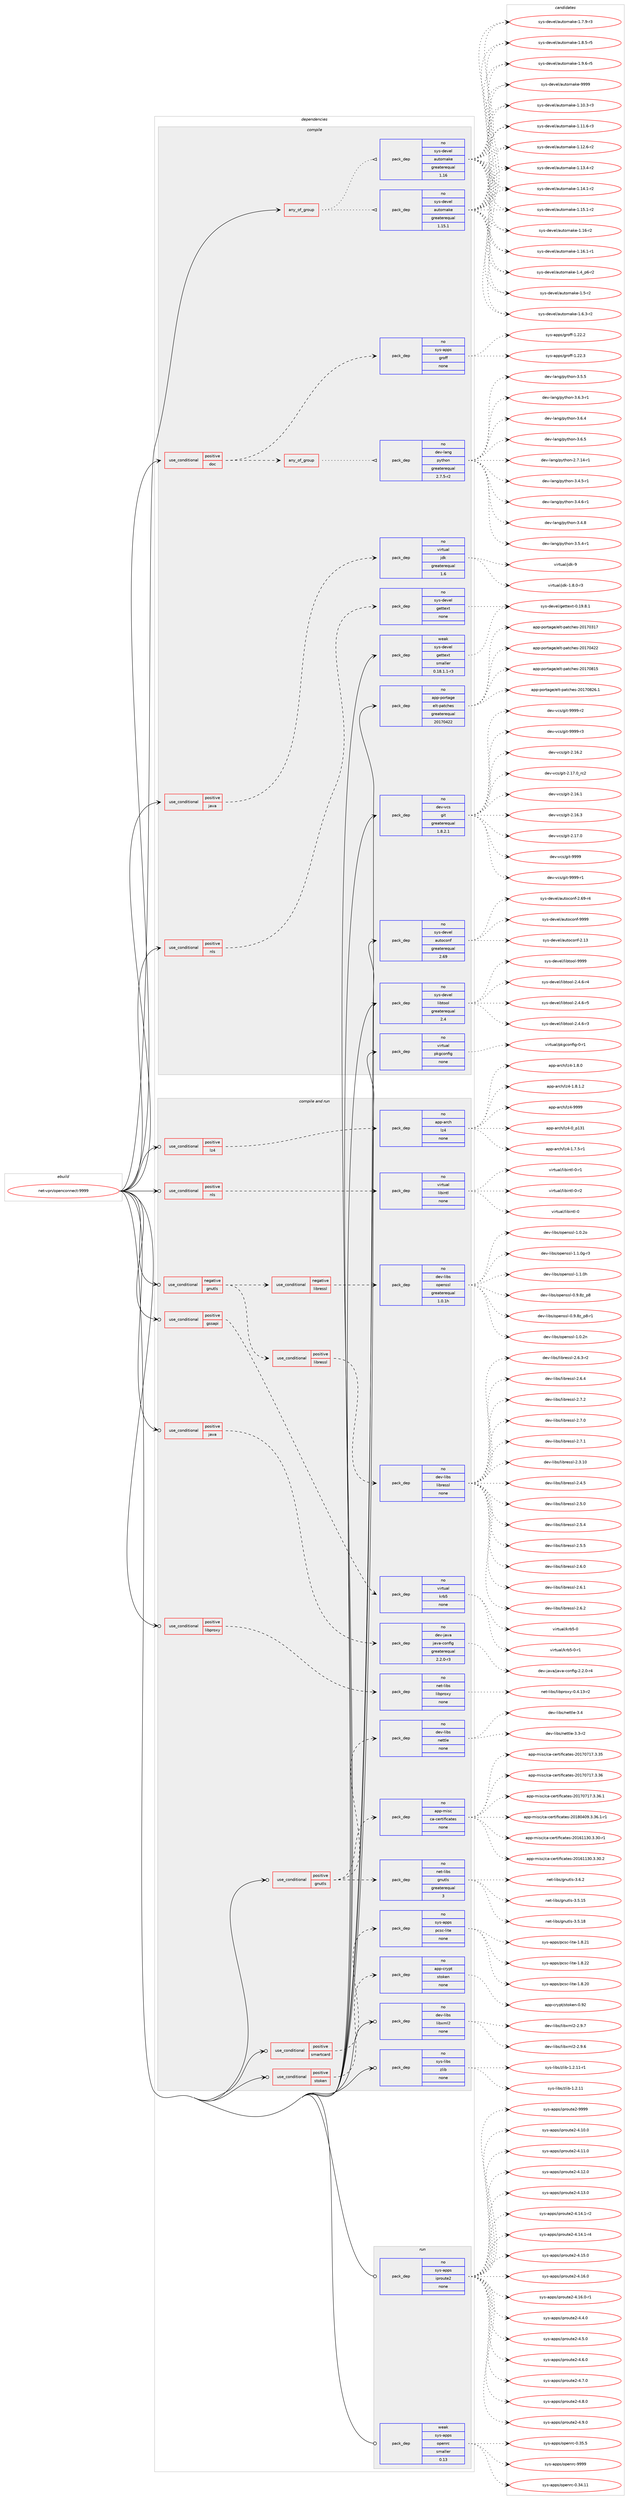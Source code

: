 digraph prolog {

# *************
# Graph options
# *************

newrank=true;
concentrate=true;
compound=true;
graph [rankdir=LR,fontname=Helvetica,fontsize=10,ranksep=1.5];#, ranksep=2.5, nodesep=0.2];
edge  [arrowhead=vee];
node  [fontname=Helvetica,fontsize=10];

# **********
# The ebuild
# **********

subgraph cluster_leftcol {
color=gray;
rank=same;
label=<<i>ebuild</i>>;
id [label="net-vpn/openconnect-9999", color=red, width=4, href="../net-vpn/openconnect-9999.svg"];
}

# ****************
# The dependencies
# ****************

subgraph cluster_midcol {
color=gray;
label=<<i>dependencies</i>>;
subgraph cluster_compile {
fillcolor="#eeeeee";
style=filled;
label=<<i>compile</i>>;
subgraph any44 {
dependency1653 [label=<<TABLE BORDER="0" CELLBORDER="1" CELLSPACING="0" CELLPADDING="4"><TR><TD CELLPADDING="10">any_of_group</TD></TR></TABLE>>, shape=none, color=red];subgraph pack1181 {
dependency1654 [label=<<TABLE BORDER="0" CELLBORDER="1" CELLSPACING="0" CELLPADDING="4" WIDTH="220"><TR><TD ROWSPAN="6" CELLPADDING="30">pack_dep</TD></TR><TR><TD WIDTH="110">no</TD></TR><TR><TD>sys-devel</TD></TR><TR><TD>automake</TD></TR><TR><TD>greaterequal</TD></TR><TR><TD>1.16</TD></TR></TABLE>>, shape=none, color=blue];
}
dependency1653:e -> dependency1654:w [weight=20,style="dotted",arrowhead="oinv"];
subgraph pack1182 {
dependency1655 [label=<<TABLE BORDER="0" CELLBORDER="1" CELLSPACING="0" CELLPADDING="4" WIDTH="220"><TR><TD ROWSPAN="6" CELLPADDING="30">pack_dep</TD></TR><TR><TD WIDTH="110">no</TD></TR><TR><TD>sys-devel</TD></TR><TR><TD>automake</TD></TR><TR><TD>greaterequal</TD></TR><TR><TD>1.15.1</TD></TR></TABLE>>, shape=none, color=blue];
}
dependency1653:e -> dependency1655:w [weight=20,style="dotted",arrowhead="oinv"];
}
id:e -> dependency1653:w [weight=20,style="solid",arrowhead="vee"];
subgraph cond429 {
dependency1656 [label=<<TABLE BORDER="0" CELLBORDER="1" CELLSPACING="0" CELLPADDING="4"><TR><TD ROWSPAN="3" CELLPADDING="10">use_conditional</TD></TR><TR><TD>positive</TD></TR><TR><TD>doc</TD></TR></TABLE>>, shape=none, color=red];
subgraph any45 {
dependency1657 [label=<<TABLE BORDER="0" CELLBORDER="1" CELLSPACING="0" CELLPADDING="4"><TR><TD CELLPADDING="10">any_of_group</TD></TR></TABLE>>, shape=none, color=red];subgraph pack1183 {
dependency1658 [label=<<TABLE BORDER="0" CELLBORDER="1" CELLSPACING="0" CELLPADDING="4" WIDTH="220"><TR><TD ROWSPAN="6" CELLPADDING="30">pack_dep</TD></TR><TR><TD WIDTH="110">no</TD></TR><TR><TD>dev-lang</TD></TR><TR><TD>python</TD></TR><TR><TD>greaterequal</TD></TR><TR><TD>2.7.5-r2</TD></TR></TABLE>>, shape=none, color=blue];
}
dependency1657:e -> dependency1658:w [weight=20,style="dotted",arrowhead="oinv"];
}
dependency1656:e -> dependency1657:w [weight=20,style="dashed",arrowhead="vee"];
subgraph pack1184 {
dependency1659 [label=<<TABLE BORDER="0" CELLBORDER="1" CELLSPACING="0" CELLPADDING="4" WIDTH="220"><TR><TD ROWSPAN="6" CELLPADDING="30">pack_dep</TD></TR><TR><TD WIDTH="110">no</TD></TR><TR><TD>sys-apps</TD></TR><TR><TD>groff</TD></TR><TR><TD>none</TD></TR><TR><TD></TD></TR></TABLE>>, shape=none, color=blue];
}
dependency1656:e -> dependency1659:w [weight=20,style="dashed",arrowhead="vee"];
}
id:e -> dependency1656:w [weight=20,style="solid",arrowhead="vee"];
subgraph cond430 {
dependency1660 [label=<<TABLE BORDER="0" CELLBORDER="1" CELLSPACING="0" CELLPADDING="4"><TR><TD ROWSPAN="3" CELLPADDING="10">use_conditional</TD></TR><TR><TD>positive</TD></TR><TR><TD>java</TD></TR></TABLE>>, shape=none, color=red];
subgraph pack1185 {
dependency1661 [label=<<TABLE BORDER="0" CELLBORDER="1" CELLSPACING="0" CELLPADDING="4" WIDTH="220"><TR><TD ROWSPAN="6" CELLPADDING="30">pack_dep</TD></TR><TR><TD WIDTH="110">no</TD></TR><TR><TD>virtual</TD></TR><TR><TD>jdk</TD></TR><TR><TD>greaterequal</TD></TR><TR><TD>1.6</TD></TR></TABLE>>, shape=none, color=blue];
}
dependency1660:e -> dependency1661:w [weight=20,style="dashed",arrowhead="vee"];
}
id:e -> dependency1660:w [weight=20,style="solid",arrowhead="vee"];
subgraph cond431 {
dependency1662 [label=<<TABLE BORDER="0" CELLBORDER="1" CELLSPACING="0" CELLPADDING="4"><TR><TD ROWSPAN="3" CELLPADDING="10">use_conditional</TD></TR><TR><TD>positive</TD></TR><TR><TD>nls</TD></TR></TABLE>>, shape=none, color=red];
subgraph pack1186 {
dependency1663 [label=<<TABLE BORDER="0" CELLBORDER="1" CELLSPACING="0" CELLPADDING="4" WIDTH="220"><TR><TD ROWSPAN="6" CELLPADDING="30">pack_dep</TD></TR><TR><TD WIDTH="110">no</TD></TR><TR><TD>sys-devel</TD></TR><TR><TD>gettext</TD></TR><TR><TD>none</TD></TR><TR><TD></TD></TR></TABLE>>, shape=none, color=blue];
}
dependency1662:e -> dependency1663:w [weight=20,style="dashed",arrowhead="vee"];
}
id:e -> dependency1662:w [weight=20,style="solid",arrowhead="vee"];
subgraph pack1187 {
dependency1664 [label=<<TABLE BORDER="0" CELLBORDER="1" CELLSPACING="0" CELLPADDING="4" WIDTH="220"><TR><TD ROWSPAN="6" CELLPADDING="30">pack_dep</TD></TR><TR><TD WIDTH="110">no</TD></TR><TR><TD>app-portage</TD></TR><TR><TD>elt-patches</TD></TR><TR><TD>greaterequal</TD></TR><TR><TD>20170422</TD></TR></TABLE>>, shape=none, color=blue];
}
id:e -> dependency1664:w [weight=20,style="solid",arrowhead="vee"];
subgraph pack1188 {
dependency1665 [label=<<TABLE BORDER="0" CELLBORDER="1" CELLSPACING="0" CELLPADDING="4" WIDTH="220"><TR><TD ROWSPAN="6" CELLPADDING="30">pack_dep</TD></TR><TR><TD WIDTH="110">no</TD></TR><TR><TD>dev-vcs</TD></TR><TR><TD>git</TD></TR><TR><TD>greaterequal</TD></TR><TR><TD>1.8.2.1</TD></TR></TABLE>>, shape=none, color=blue];
}
id:e -> dependency1665:w [weight=20,style="solid",arrowhead="vee"];
subgraph pack1189 {
dependency1666 [label=<<TABLE BORDER="0" CELLBORDER="1" CELLSPACING="0" CELLPADDING="4" WIDTH="220"><TR><TD ROWSPAN="6" CELLPADDING="30">pack_dep</TD></TR><TR><TD WIDTH="110">no</TD></TR><TR><TD>sys-devel</TD></TR><TR><TD>autoconf</TD></TR><TR><TD>greaterequal</TD></TR><TR><TD>2.69</TD></TR></TABLE>>, shape=none, color=blue];
}
id:e -> dependency1666:w [weight=20,style="solid",arrowhead="vee"];
subgraph pack1190 {
dependency1667 [label=<<TABLE BORDER="0" CELLBORDER="1" CELLSPACING="0" CELLPADDING="4" WIDTH="220"><TR><TD ROWSPAN="6" CELLPADDING="30">pack_dep</TD></TR><TR><TD WIDTH="110">no</TD></TR><TR><TD>sys-devel</TD></TR><TR><TD>libtool</TD></TR><TR><TD>greaterequal</TD></TR><TR><TD>2.4</TD></TR></TABLE>>, shape=none, color=blue];
}
id:e -> dependency1667:w [weight=20,style="solid",arrowhead="vee"];
subgraph pack1191 {
dependency1668 [label=<<TABLE BORDER="0" CELLBORDER="1" CELLSPACING="0" CELLPADDING="4" WIDTH="220"><TR><TD ROWSPAN="6" CELLPADDING="30">pack_dep</TD></TR><TR><TD WIDTH="110">no</TD></TR><TR><TD>virtual</TD></TR><TR><TD>pkgconfig</TD></TR><TR><TD>none</TD></TR><TR><TD></TD></TR></TABLE>>, shape=none, color=blue];
}
id:e -> dependency1668:w [weight=20,style="solid",arrowhead="vee"];
subgraph pack1192 {
dependency1669 [label=<<TABLE BORDER="0" CELLBORDER="1" CELLSPACING="0" CELLPADDING="4" WIDTH="220"><TR><TD ROWSPAN="6" CELLPADDING="30">pack_dep</TD></TR><TR><TD WIDTH="110">weak</TD></TR><TR><TD>sys-devel</TD></TR><TR><TD>gettext</TD></TR><TR><TD>smaller</TD></TR><TR><TD>0.18.1.1-r3</TD></TR></TABLE>>, shape=none, color=blue];
}
id:e -> dependency1669:w [weight=20,style="solid",arrowhead="vee"];
}
subgraph cluster_compileandrun {
fillcolor="#eeeeee";
style=filled;
label=<<i>compile and run</i>>;
subgraph cond432 {
dependency1670 [label=<<TABLE BORDER="0" CELLBORDER="1" CELLSPACING="0" CELLPADDING="4"><TR><TD ROWSPAN="3" CELLPADDING="10">use_conditional</TD></TR><TR><TD>negative</TD></TR><TR><TD>gnutls</TD></TR></TABLE>>, shape=none, color=red];
subgraph cond433 {
dependency1671 [label=<<TABLE BORDER="0" CELLBORDER="1" CELLSPACING="0" CELLPADDING="4"><TR><TD ROWSPAN="3" CELLPADDING="10">use_conditional</TD></TR><TR><TD>negative</TD></TR><TR><TD>libressl</TD></TR></TABLE>>, shape=none, color=red];
subgraph pack1193 {
dependency1672 [label=<<TABLE BORDER="0" CELLBORDER="1" CELLSPACING="0" CELLPADDING="4" WIDTH="220"><TR><TD ROWSPAN="6" CELLPADDING="30">pack_dep</TD></TR><TR><TD WIDTH="110">no</TD></TR><TR><TD>dev-libs</TD></TR><TR><TD>openssl</TD></TR><TR><TD>greaterequal</TD></TR><TR><TD>1.0.1h</TD></TR></TABLE>>, shape=none, color=blue];
}
dependency1671:e -> dependency1672:w [weight=20,style="dashed",arrowhead="vee"];
}
dependency1670:e -> dependency1671:w [weight=20,style="dashed",arrowhead="vee"];
subgraph cond434 {
dependency1673 [label=<<TABLE BORDER="0" CELLBORDER="1" CELLSPACING="0" CELLPADDING="4"><TR><TD ROWSPAN="3" CELLPADDING="10">use_conditional</TD></TR><TR><TD>positive</TD></TR><TR><TD>libressl</TD></TR></TABLE>>, shape=none, color=red];
subgraph pack1194 {
dependency1674 [label=<<TABLE BORDER="0" CELLBORDER="1" CELLSPACING="0" CELLPADDING="4" WIDTH="220"><TR><TD ROWSPAN="6" CELLPADDING="30">pack_dep</TD></TR><TR><TD WIDTH="110">no</TD></TR><TR><TD>dev-libs</TD></TR><TR><TD>libressl</TD></TR><TR><TD>none</TD></TR><TR><TD></TD></TR></TABLE>>, shape=none, color=blue];
}
dependency1673:e -> dependency1674:w [weight=20,style="dashed",arrowhead="vee"];
}
dependency1670:e -> dependency1673:w [weight=20,style="dashed",arrowhead="vee"];
}
id:e -> dependency1670:w [weight=20,style="solid",arrowhead="odotvee"];
subgraph cond435 {
dependency1675 [label=<<TABLE BORDER="0" CELLBORDER="1" CELLSPACING="0" CELLPADDING="4"><TR><TD ROWSPAN="3" CELLPADDING="10">use_conditional</TD></TR><TR><TD>positive</TD></TR><TR><TD>gnutls</TD></TR></TABLE>>, shape=none, color=red];
subgraph pack1195 {
dependency1676 [label=<<TABLE BORDER="0" CELLBORDER="1" CELLSPACING="0" CELLPADDING="4" WIDTH="220"><TR><TD ROWSPAN="6" CELLPADDING="30">pack_dep</TD></TR><TR><TD WIDTH="110">no</TD></TR><TR><TD>app-misc</TD></TR><TR><TD>ca-certificates</TD></TR><TR><TD>none</TD></TR><TR><TD></TD></TR></TABLE>>, shape=none, color=blue];
}
dependency1675:e -> dependency1676:w [weight=20,style="dashed",arrowhead="vee"];
subgraph pack1196 {
dependency1677 [label=<<TABLE BORDER="0" CELLBORDER="1" CELLSPACING="0" CELLPADDING="4" WIDTH="220"><TR><TD ROWSPAN="6" CELLPADDING="30">pack_dep</TD></TR><TR><TD WIDTH="110">no</TD></TR><TR><TD>dev-libs</TD></TR><TR><TD>nettle</TD></TR><TR><TD>none</TD></TR><TR><TD></TD></TR></TABLE>>, shape=none, color=blue];
}
dependency1675:e -> dependency1677:w [weight=20,style="dashed",arrowhead="vee"];
subgraph pack1197 {
dependency1678 [label=<<TABLE BORDER="0" CELLBORDER="1" CELLSPACING="0" CELLPADDING="4" WIDTH="220"><TR><TD ROWSPAN="6" CELLPADDING="30">pack_dep</TD></TR><TR><TD WIDTH="110">no</TD></TR><TR><TD>net-libs</TD></TR><TR><TD>gnutls</TD></TR><TR><TD>greaterequal</TD></TR><TR><TD>3</TD></TR></TABLE>>, shape=none, color=blue];
}
dependency1675:e -> dependency1678:w [weight=20,style="dashed",arrowhead="vee"];
}
id:e -> dependency1675:w [weight=20,style="solid",arrowhead="odotvee"];
subgraph cond436 {
dependency1679 [label=<<TABLE BORDER="0" CELLBORDER="1" CELLSPACING="0" CELLPADDING="4"><TR><TD ROWSPAN="3" CELLPADDING="10">use_conditional</TD></TR><TR><TD>positive</TD></TR><TR><TD>gssapi</TD></TR></TABLE>>, shape=none, color=red];
subgraph pack1198 {
dependency1680 [label=<<TABLE BORDER="0" CELLBORDER="1" CELLSPACING="0" CELLPADDING="4" WIDTH="220"><TR><TD ROWSPAN="6" CELLPADDING="30">pack_dep</TD></TR><TR><TD WIDTH="110">no</TD></TR><TR><TD>virtual</TD></TR><TR><TD>krb5</TD></TR><TR><TD>none</TD></TR><TR><TD></TD></TR></TABLE>>, shape=none, color=blue];
}
dependency1679:e -> dependency1680:w [weight=20,style="dashed",arrowhead="vee"];
}
id:e -> dependency1679:w [weight=20,style="solid",arrowhead="odotvee"];
subgraph cond437 {
dependency1681 [label=<<TABLE BORDER="0" CELLBORDER="1" CELLSPACING="0" CELLPADDING="4"><TR><TD ROWSPAN="3" CELLPADDING="10">use_conditional</TD></TR><TR><TD>positive</TD></TR><TR><TD>java</TD></TR></TABLE>>, shape=none, color=red];
subgraph pack1199 {
dependency1682 [label=<<TABLE BORDER="0" CELLBORDER="1" CELLSPACING="0" CELLPADDING="4" WIDTH="220"><TR><TD ROWSPAN="6" CELLPADDING="30">pack_dep</TD></TR><TR><TD WIDTH="110">no</TD></TR><TR><TD>dev-java</TD></TR><TR><TD>java-config</TD></TR><TR><TD>greaterequal</TD></TR><TR><TD>2.2.0-r3</TD></TR></TABLE>>, shape=none, color=blue];
}
dependency1681:e -> dependency1682:w [weight=20,style="dashed",arrowhead="vee"];
}
id:e -> dependency1681:w [weight=20,style="solid",arrowhead="odotvee"];
subgraph cond438 {
dependency1683 [label=<<TABLE BORDER="0" CELLBORDER="1" CELLSPACING="0" CELLPADDING="4"><TR><TD ROWSPAN="3" CELLPADDING="10">use_conditional</TD></TR><TR><TD>positive</TD></TR><TR><TD>libproxy</TD></TR></TABLE>>, shape=none, color=red];
subgraph pack1200 {
dependency1684 [label=<<TABLE BORDER="0" CELLBORDER="1" CELLSPACING="0" CELLPADDING="4" WIDTH="220"><TR><TD ROWSPAN="6" CELLPADDING="30">pack_dep</TD></TR><TR><TD WIDTH="110">no</TD></TR><TR><TD>net-libs</TD></TR><TR><TD>libproxy</TD></TR><TR><TD>none</TD></TR><TR><TD></TD></TR></TABLE>>, shape=none, color=blue];
}
dependency1683:e -> dependency1684:w [weight=20,style="dashed",arrowhead="vee"];
}
id:e -> dependency1683:w [weight=20,style="solid",arrowhead="odotvee"];
subgraph cond439 {
dependency1685 [label=<<TABLE BORDER="0" CELLBORDER="1" CELLSPACING="0" CELLPADDING="4"><TR><TD ROWSPAN="3" CELLPADDING="10">use_conditional</TD></TR><TR><TD>positive</TD></TR><TR><TD>lz4</TD></TR></TABLE>>, shape=none, color=red];
subgraph pack1201 {
dependency1686 [label=<<TABLE BORDER="0" CELLBORDER="1" CELLSPACING="0" CELLPADDING="4" WIDTH="220"><TR><TD ROWSPAN="6" CELLPADDING="30">pack_dep</TD></TR><TR><TD WIDTH="110">no</TD></TR><TR><TD>app-arch</TD></TR><TR><TD>lz4</TD></TR><TR><TD>none</TD></TR><TR><TD></TD></TR></TABLE>>, shape=none, color=blue];
}
dependency1685:e -> dependency1686:w [weight=20,style="dashed",arrowhead="vee"];
}
id:e -> dependency1685:w [weight=20,style="solid",arrowhead="odotvee"];
subgraph cond440 {
dependency1687 [label=<<TABLE BORDER="0" CELLBORDER="1" CELLSPACING="0" CELLPADDING="4"><TR><TD ROWSPAN="3" CELLPADDING="10">use_conditional</TD></TR><TR><TD>positive</TD></TR><TR><TD>nls</TD></TR></TABLE>>, shape=none, color=red];
subgraph pack1202 {
dependency1688 [label=<<TABLE BORDER="0" CELLBORDER="1" CELLSPACING="0" CELLPADDING="4" WIDTH="220"><TR><TD ROWSPAN="6" CELLPADDING="30">pack_dep</TD></TR><TR><TD WIDTH="110">no</TD></TR><TR><TD>virtual</TD></TR><TR><TD>libintl</TD></TR><TR><TD>none</TD></TR><TR><TD></TD></TR></TABLE>>, shape=none, color=blue];
}
dependency1687:e -> dependency1688:w [weight=20,style="dashed",arrowhead="vee"];
}
id:e -> dependency1687:w [weight=20,style="solid",arrowhead="odotvee"];
subgraph cond441 {
dependency1689 [label=<<TABLE BORDER="0" CELLBORDER="1" CELLSPACING="0" CELLPADDING="4"><TR><TD ROWSPAN="3" CELLPADDING="10">use_conditional</TD></TR><TR><TD>positive</TD></TR><TR><TD>smartcard</TD></TR></TABLE>>, shape=none, color=red];
subgraph pack1203 {
dependency1690 [label=<<TABLE BORDER="0" CELLBORDER="1" CELLSPACING="0" CELLPADDING="4" WIDTH="220"><TR><TD ROWSPAN="6" CELLPADDING="30">pack_dep</TD></TR><TR><TD WIDTH="110">no</TD></TR><TR><TD>sys-apps</TD></TR><TR><TD>pcsc-lite</TD></TR><TR><TD>none</TD></TR><TR><TD></TD></TR></TABLE>>, shape=none, color=blue];
}
dependency1689:e -> dependency1690:w [weight=20,style="dashed",arrowhead="vee"];
}
id:e -> dependency1689:w [weight=20,style="solid",arrowhead="odotvee"];
subgraph cond442 {
dependency1691 [label=<<TABLE BORDER="0" CELLBORDER="1" CELLSPACING="0" CELLPADDING="4"><TR><TD ROWSPAN="3" CELLPADDING="10">use_conditional</TD></TR><TR><TD>positive</TD></TR><TR><TD>stoken</TD></TR></TABLE>>, shape=none, color=red];
subgraph pack1204 {
dependency1692 [label=<<TABLE BORDER="0" CELLBORDER="1" CELLSPACING="0" CELLPADDING="4" WIDTH="220"><TR><TD ROWSPAN="6" CELLPADDING="30">pack_dep</TD></TR><TR><TD WIDTH="110">no</TD></TR><TR><TD>app-crypt</TD></TR><TR><TD>stoken</TD></TR><TR><TD>none</TD></TR><TR><TD></TD></TR></TABLE>>, shape=none, color=blue];
}
dependency1691:e -> dependency1692:w [weight=20,style="dashed",arrowhead="vee"];
}
id:e -> dependency1691:w [weight=20,style="solid",arrowhead="odotvee"];
subgraph pack1205 {
dependency1693 [label=<<TABLE BORDER="0" CELLBORDER="1" CELLSPACING="0" CELLPADDING="4" WIDTH="220"><TR><TD ROWSPAN="6" CELLPADDING="30">pack_dep</TD></TR><TR><TD WIDTH="110">no</TD></TR><TR><TD>dev-libs</TD></TR><TR><TD>libxml2</TD></TR><TR><TD>none</TD></TR><TR><TD></TD></TR></TABLE>>, shape=none, color=blue];
}
id:e -> dependency1693:w [weight=20,style="solid",arrowhead="odotvee"];
subgraph pack1206 {
dependency1694 [label=<<TABLE BORDER="0" CELLBORDER="1" CELLSPACING="0" CELLPADDING="4" WIDTH="220"><TR><TD ROWSPAN="6" CELLPADDING="30">pack_dep</TD></TR><TR><TD WIDTH="110">no</TD></TR><TR><TD>sys-libs</TD></TR><TR><TD>zlib</TD></TR><TR><TD>none</TD></TR><TR><TD></TD></TR></TABLE>>, shape=none, color=blue];
}
id:e -> dependency1694:w [weight=20,style="solid",arrowhead="odotvee"];
}
subgraph cluster_run {
fillcolor="#eeeeee";
style=filled;
label=<<i>run</i>>;
subgraph pack1207 {
dependency1695 [label=<<TABLE BORDER="0" CELLBORDER="1" CELLSPACING="0" CELLPADDING="4" WIDTH="220"><TR><TD ROWSPAN="6" CELLPADDING="30">pack_dep</TD></TR><TR><TD WIDTH="110">no</TD></TR><TR><TD>sys-apps</TD></TR><TR><TD>iproute2</TD></TR><TR><TD>none</TD></TR><TR><TD></TD></TR></TABLE>>, shape=none, color=blue];
}
id:e -> dependency1695:w [weight=20,style="solid",arrowhead="odot"];
subgraph pack1208 {
dependency1696 [label=<<TABLE BORDER="0" CELLBORDER="1" CELLSPACING="0" CELLPADDING="4" WIDTH="220"><TR><TD ROWSPAN="6" CELLPADDING="30">pack_dep</TD></TR><TR><TD WIDTH="110">weak</TD></TR><TR><TD>sys-apps</TD></TR><TR><TD>openrc</TD></TR><TR><TD>smaller</TD></TR><TR><TD>0.13</TD></TR></TABLE>>, shape=none, color=blue];
}
id:e -> dependency1696:w [weight=20,style="solid",arrowhead="odot"];
}
}

# **************
# The candidates
# **************

subgraph cluster_choices {
rank=same;
color=gray;
label=<<i>candidates</i>>;

subgraph choice1181 {
color=black;
nodesep=1;
choice11512111545100101118101108479711711611110997107101454946494846514511451 [label="sys-devel/automake-1.10.3-r3", color=red, width=4,href="../sys-devel/automake-1.10.3-r3.svg"];
choice11512111545100101118101108479711711611110997107101454946494946544511451 [label="sys-devel/automake-1.11.6-r3", color=red, width=4,href="../sys-devel/automake-1.11.6-r3.svg"];
choice11512111545100101118101108479711711611110997107101454946495046544511450 [label="sys-devel/automake-1.12.6-r2", color=red, width=4,href="../sys-devel/automake-1.12.6-r2.svg"];
choice11512111545100101118101108479711711611110997107101454946495146524511450 [label="sys-devel/automake-1.13.4-r2", color=red, width=4,href="../sys-devel/automake-1.13.4-r2.svg"];
choice11512111545100101118101108479711711611110997107101454946495246494511450 [label="sys-devel/automake-1.14.1-r2", color=red, width=4,href="../sys-devel/automake-1.14.1-r2.svg"];
choice11512111545100101118101108479711711611110997107101454946495346494511450 [label="sys-devel/automake-1.15.1-r2", color=red, width=4,href="../sys-devel/automake-1.15.1-r2.svg"];
choice1151211154510010111810110847971171161111099710710145494649544511450 [label="sys-devel/automake-1.16-r2", color=red, width=4,href="../sys-devel/automake-1.16-r2.svg"];
choice11512111545100101118101108479711711611110997107101454946495446494511449 [label="sys-devel/automake-1.16.1-r1", color=red, width=4,href="../sys-devel/automake-1.16.1-r1.svg"];
choice115121115451001011181011084797117116111109971071014549465295112544511450 [label="sys-devel/automake-1.4_p6-r2", color=red, width=4,href="../sys-devel/automake-1.4_p6-r2.svg"];
choice11512111545100101118101108479711711611110997107101454946534511450 [label="sys-devel/automake-1.5-r2", color=red, width=4,href="../sys-devel/automake-1.5-r2.svg"];
choice115121115451001011181011084797117116111109971071014549465446514511450 [label="sys-devel/automake-1.6.3-r2", color=red, width=4,href="../sys-devel/automake-1.6.3-r2.svg"];
choice115121115451001011181011084797117116111109971071014549465546574511451 [label="sys-devel/automake-1.7.9-r3", color=red, width=4,href="../sys-devel/automake-1.7.9-r3.svg"];
choice115121115451001011181011084797117116111109971071014549465646534511453 [label="sys-devel/automake-1.8.5-r5", color=red, width=4,href="../sys-devel/automake-1.8.5-r5.svg"];
choice115121115451001011181011084797117116111109971071014549465746544511453 [label="sys-devel/automake-1.9.6-r5", color=red, width=4,href="../sys-devel/automake-1.9.6-r5.svg"];
choice115121115451001011181011084797117116111109971071014557575757 [label="sys-devel/automake-9999", color=red, width=4,href="../sys-devel/automake-9999.svg"];
dependency1654:e -> choice11512111545100101118101108479711711611110997107101454946494846514511451:w [style=dotted,weight="100"];
dependency1654:e -> choice11512111545100101118101108479711711611110997107101454946494946544511451:w [style=dotted,weight="100"];
dependency1654:e -> choice11512111545100101118101108479711711611110997107101454946495046544511450:w [style=dotted,weight="100"];
dependency1654:e -> choice11512111545100101118101108479711711611110997107101454946495146524511450:w [style=dotted,weight="100"];
dependency1654:e -> choice11512111545100101118101108479711711611110997107101454946495246494511450:w [style=dotted,weight="100"];
dependency1654:e -> choice11512111545100101118101108479711711611110997107101454946495346494511450:w [style=dotted,weight="100"];
dependency1654:e -> choice1151211154510010111810110847971171161111099710710145494649544511450:w [style=dotted,weight="100"];
dependency1654:e -> choice11512111545100101118101108479711711611110997107101454946495446494511449:w [style=dotted,weight="100"];
dependency1654:e -> choice115121115451001011181011084797117116111109971071014549465295112544511450:w [style=dotted,weight="100"];
dependency1654:e -> choice11512111545100101118101108479711711611110997107101454946534511450:w [style=dotted,weight="100"];
dependency1654:e -> choice115121115451001011181011084797117116111109971071014549465446514511450:w [style=dotted,weight="100"];
dependency1654:e -> choice115121115451001011181011084797117116111109971071014549465546574511451:w [style=dotted,weight="100"];
dependency1654:e -> choice115121115451001011181011084797117116111109971071014549465646534511453:w [style=dotted,weight="100"];
dependency1654:e -> choice115121115451001011181011084797117116111109971071014549465746544511453:w [style=dotted,weight="100"];
dependency1654:e -> choice115121115451001011181011084797117116111109971071014557575757:w [style=dotted,weight="100"];
}
subgraph choice1182 {
color=black;
nodesep=1;
choice11512111545100101118101108479711711611110997107101454946494846514511451 [label="sys-devel/automake-1.10.3-r3", color=red, width=4,href="../sys-devel/automake-1.10.3-r3.svg"];
choice11512111545100101118101108479711711611110997107101454946494946544511451 [label="sys-devel/automake-1.11.6-r3", color=red, width=4,href="../sys-devel/automake-1.11.6-r3.svg"];
choice11512111545100101118101108479711711611110997107101454946495046544511450 [label="sys-devel/automake-1.12.6-r2", color=red, width=4,href="../sys-devel/automake-1.12.6-r2.svg"];
choice11512111545100101118101108479711711611110997107101454946495146524511450 [label="sys-devel/automake-1.13.4-r2", color=red, width=4,href="../sys-devel/automake-1.13.4-r2.svg"];
choice11512111545100101118101108479711711611110997107101454946495246494511450 [label="sys-devel/automake-1.14.1-r2", color=red, width=4,href="../sys-devel/automake-1.14.1-r2.svg"];
choice11512111545100101118101108479711711611110997107101454946495346494511450 [label="sys-devel/automake-1.15.1-r2", color=red, width=4,href="../sys-devel/automake-1.15.1-r2.svg"];
choice1151211154510010111810110847971171161111099710710145494649544511450 [label="sys-devel/automake-1.16-r2", color=red, width=4,href="../sys-devel/automake-1.16-r2.svg"];
choice11512111545100101118101108479711711611110997107101454946495446494511449 [label="sys-devel/automake-1.16.1-r1", color=red, width=4,href="../sys-devel/automake-1.16.1-r1.svg"];
choice115121115451001011181011084797117116111109971071014549465295112544511450 [label="sys-devel/automake-1.4_p6-r2", color=red, width=4,href="../sys-devel/automake-1.4_p6-r2.svg"];
choice11512111545100101118101108479711711611110997107101454946534511450 [label="sys-devel/automake-1.5-r2", color=red, width=4,href="../sys-devel/automake-1.5-r2.svg"];
choice115121115451001011181011084797117116111109971071014549465446514511450 [label="sys-devel/automake-1.6.3-r2", color=red, width=4,href="../sys-devel/automake-1.6.3-r2.svg"];
choice115121115451001011181011084797117116111109971071014549465546574511451 [label="sys-devel/automake-1.7.9-r3", color=red, width=4,href="../sys-devel/automake-1.7.9-r3.svg"];
choice115121115451001011181011084797117116111109971071014549465646534511453 [label="sys-devel/automake-1.8.5-r5", color=red, width=4,href="../sys-devel/automake-1.8.5-r5.svg"];
choice115121115451001011181011084797117116111109971071014549465746544511453 [label="sys-devel/automake-1.9.6-r5", color=red, width=4,href="../sys-devel/automake-1.9.6-r5.svg"];
choice115121115451001011181011084797117116111109971071014557575757 [label="sys-devel/automake-9999", color=red, width=4,href="../sys-devel/automake-9999.svg"];
dependency1655:e -> choice11512111545100101118101108479711711611110997107101454946494846514511451:w [style=dotted,weight="100"];
dependency1655:e -> choice11512111545100101118101108479711711611110997107101454946494946544511451:w [style=dotted,weight="100"];
dependency1655:e -> choice11512111545100101118101108479711711611110997107101454946495046544511450:w [style=dotted,weight="100"];
dependency1655:e -> choice11512111545100101118101108479711711611110997107101454946495146524511450:w [style=dotted,weight="100"];
dependency1655:e -> choice11512111545100101118101108479711711611110997107101454946495246494511450:w [style=dotted,weight="100"];
dependency1655:e -> choice11512111545100101118101108479711711611110997107101454946495346494511450:w [style=dotted,weight="100"];
dependency1655:e -> choice1151211154510010111810110847971171161111099710710145494649544511450:w [style=dotted,weight="100"];
dependency1655:e -> choice11512111545100101118101108479711711611110997107101454946495446494511449:w [style=dotted,weight="100"];
dependency1655:e -> choice115121115451001011181011084797117116111109971071014549465295112544511450:w [style=dotted,weight="100"];
dependency1655:e -> choice11512111545100101118101108479711711611110997107101454946534511450:w [style=dotted,weight="100"];
dependency1655:e -> choice115121115451001011181011084797117116111109971071014549465446514511450:w [style=dotted,weight="100"];
dependency1655:e -> choice115121115451001011181011084797117116111109971071014549465546574511451:w [style=dotted,weight="100"];
dependency1655:e -> choice115121115451001011181011084797117116111109971071014549465646534511453:w [style=dotted,weight="100"];
dependency1655:e -> choice115121115451001011181011084797117116111109971071014549465746544511453:w [style=dotted,weight="100"];
dependency1655:e -> choice115121115451001011181011084797117116111109971071014557575757:w [style=dotted,weight="100"];
}
subgraph choice1183 {
color=black;
nodesep=1;
choice100101118451089711010347112121116104111110455046554649524511449 [label="dev-lang/python-2.7.14-r1", color=red, width=4,href="../dev-lang/python-2.7.14-r1.svg"];
choice1001011184510897110103471121211161041111104551465246534511449 [label="dev-lang/python-3.4.5-r1", color=red, width=4,href="../dev-lang/python-3.4.5-r1.svg"];
choice1001011184510897110103471121211161041111104551465246544511449 [label="dev-lang/python-3.4.6-r1", color=red, width=4,href="../dev-lang/python-3.4.6-r1.svg"];
choice100101118451089711010347112121116104111110455146524656 [label="dev-lang/python-3.4.8", color=red, width=4,href="../dev-lang/python-3.4.8.svg"];
choice1001011184510897110103471121211161041111104551465346524511449 [label="dev-lang/python-3.5.4-r1", color=red, width=4,href="../dev-lang/python-3.5.4-r1.svg"];
choice100101118451089711010347112121116104111110455146534653 [label="dev-lang/python-3.5.5", color=red, width=4,href="../dev-lang/python-3.5.5.svg"];
choice1001011184510897110103471121211161041111104551465446514511449 [label="dev-lang/python-3.6.3-r1", color=red, width=4,href="../dev-lang/python-3.6.3-r1.svg"];
choice100101118451089711010347112121116104111110455146544652 [label="dev-lang/python-3.6.4", color=red, width=4,href="../dev-lang/python-3.6.4.svg"];
choice100101118451089711010347112121116104111110455146544653 [label="dev-lang/python-3.6.5", color=red, width=4,href="../dev-lang/python-3.6.5.svg"];
dependency1658:e -> choice100101118451089711010347112121116104111110455046554649524511449:w [style=dotted,weight="100"];
dependency1658:e -> choice1001011184510897110103471121211161041111104551465246534511449:w [style=dotted,weight="100"];
dependency1658:e -> choice1001011184510897110103471121211161041111104551465246544511449:w [style=dotted,weight="100"];
dependency1658:e -> choice100101118451089711010347112121116104111110455146524656:w [style=dotted,weight="100"];
dependency1658:e -> choice1001011184510897110103471121211161041111104551465346524511449:w [style=dotted,weight="100"];
dependency1658:e -> choice100101118451089711010347112121116104111110455146534653:w [style=dotted,weight="100"];
dependency1658:e -> choice1001011184510897110103471121211161041111104551465446514511449:w [style=dotted,weight="100"];
dependency1658:e -> choice100101118451089711010347112121116104111110455146544652:w [style=dotted,weight="100"];
dependency1658:e -> choice100101118451089711010347112121116104111110455146544653:w [style=dotted,weight="100"];
}
subgraph choice1184 {
color=black;
nodesep=1;
choice11512111545971121121154710311411110210245494650504650 [label="sys-apps/groff-1.22.2", color=red, width=4,href="../sys-apps/groff-1.22.2.svg"];
choice11512111545971121121154710311411110210245494650504651 [label="sys-apps/groff-1.22.3", color=red, width=4,href="../sys-apps/groff-1.22.3.svg"];
dependency1659:e -> choice11512111545971121121154710311411110210245494650504650:w [style=dotted,weight="100"];
dependency1659:e -> choice11512111545971121121154710311411110210245494650504651:w [style=dotted,weight="100"];
}
subgraph choice1185 {
color=black;
nodesep=1;
choice11810511411611797108471061001074549465646484511451 [label="virtual/jdk-1.8.0-r3", color=red, width=4,href="../virtual/jdk-1.8.0-r3.svg"];
choice11810511411611797108471061001074557 [label="virtual/jdk-9", color=red, width=4,href="../virtual/jdk-9.svg"];
dependency1661:e -> choice11810511411611797108471061001074549465646484511451:w [style=dotted,weight="100"];
dependency1661:e -> choice11810511411611797108471061001074557:w [style=dotted,weight="100"];
}
subgraph choice1186 {
color=black;
nodesep=1;
choice1151211154510010111810110847103101116116101120116454846495746564649 [label="sys-devel/gettext-0.19.8.1", color=red, width=4,href="../sys-devel/gettext-0.19.8.1.svg"];
dependency1663:e -> choice1151211154510010111810110847103101116116101120116454846495746564649:w [style=dotted,weight="100"];
}
subgraph choice1187 {
color=black;
nodesep=1;
choice97112112451121111141169710310147101108116451129711699104101115455048495548514955 [label="app-portage/elt-patches-20170317", color=red, width=4,href="../app-portage/elt-patches-20170317.svg"];
choice97112112451121111141169710310147101108116451129711699104101115455048495548525050 [label="app-portage/elt-patches-20170422", color=red, width=4,href="../app-portage/elt-patches-20170422.svg"];
choice97112112451121111141169710310147101108116451129711699104101115455048495548564953 [label="app-portage/elt-patches-20170815", color=red, width=4,href="../app-portage/elt-patches-20170815.svg"];
choice971121124511211111411697103101471011081164511297116991041011154550484955485650544649 [label="app-portage/elt-patches-20170826.1", color=red, width=4,href="../app-portage/elt-patches-20170826.1.svg"];
dependency1664:e -> choice97112112451121111141169710310147101108116451129711699104101115455048495548514955:w [style=dotted,weight="100"];
dependency1664:e -> choice97112112451121111141169710310147101108116451129711699104101115455048495548525050:w [style=dotted,weight="100"];
dependency1664:e -> choice97112112451121111141169710310147101108116451129711699104101115455048495548564953:w [style=dotted,weight="100"];
dependency1664:e -> choice971121124511211111411697103101471011081164511297116991041011154550484955485650544649:w [style=dotted,weight="100"];
}
subgraph choice1188 {
color=black;
nodesep=1;
choice10010111845118991154710310511645504649544650 [label="dev-vcs/git-2.16.2", color=red, width=4,href="../dev-vcs/git-2.16.2.svg"];
choice10010111845118991154710310511645504649554648951149950 [label="dev-vcs/git-2.17.0_rc2", color=red, width=4,href="../dev-vcs/git-2.17.0_rc2.svg"];
choice10010111845118991154710310511645504649544649 [label="dev-vcs/git-2.16.1", color=red, width=4,href="../dev-vcs/git-2.16.1.svg"];
choice10010111845118991154710310511645504649544651 [label="dev-vcs/git-2.16.3", color=red, width=4,href="../dev-vcs/git-2.16.3.svg"];
choice10010111845118991154710310511645504649554648 [label="dev-vcs/git-2.17.0", color=red, width=4,href="../dev-vcs/git-2.17.0.svg"];
choice1001011184511899115471031051164557575757 [label="dev-vcs/git-9999", color=red, width=4,href="../dev-vcs/git-9999.svg"];
choice10010111845118991154710310511645575757574511449 [label="dev-vcs/git-9999-r1", color=red, width=4,href="../dev-vcs/git-9999-r1.svg"];
choice10010111845118991154710310511645575757574511450 [label="dev-vcs/git-9999-r2", color=red, width=4,href="../dev-vcs/git-9999-r2.svg"];
choice10010111845118991154710310511645575757574511451 [label="dev-vcs/git-9999-r3", color=red, width=4,href="../dev-vcs/git-9999-r3.svg"];
dependency1665:e -> choice10010111845118991154710310511645504649544650:w [style=dotted,weight="100"];
dependency1665:e -> choice10010111845118991154710310511645504649554648951149950:w [style=dotted,weight="100"];
dependency1665:e -> choice10010111845118991154710310511645504649544649:w [style=dotted,weight="100"];
dependency1665:e -> choice10010111845118991154710310511645504649544651:w [style=dotted,weight="100"];
dependency1665:e -> choice10010111845118991154710310511645504649554648:w [style=dotted,weight="100"];
dependency1665:e -> choice1001011184511899115471031051164557575757:w [style=dotted,weight="100"];
dependency1665:e -> choice10010111845118991154710310511645575757574511449:w [style=dotted,weight="100"];
dependency1665:e -> choice10010111845118991154710310511645575757574511450:w [style=dotted,weight="100"];
dependency1665:e -> choice10010111845118991154710310511645575757574511451:w [style=dotted,weight="100"];
}
subgraph choice1189 {
color=black;
nodesep=1;
choice115121115451001011181011084797117116111991111101024550464951 [label="sys-devel/autoconf-2.13", color=red, width=4,href="../sys-devel/autoconf-2.13.svg"];
choice1151211154510010111810110847971171161119911111010245504654574511452 [label="sys-devel/autoconf-2.69-r4", color=red, width=4,href="../sys-devel/autoconf-2.69-r4.svg"];
choice115121115451001011181011084797117116111991111101024557575757 [label="sys-devel/autoconf-9999", color=red, width=4,href="../sys-devel/autoconf-9999.svg"];
dependency1666:e -> choice115121115451001011181011084797117116111991111101024550464951:w [style=dotted,weight="100"];
dependency1666:e -> choice1151211154510010111810110847971171161119911111010245504654574511452:w [style=dotted,weight="100"];
dependency1666:e -> choice115121115451001011181011084797117116111991111101024557575757:w [style=dotted,weight="100"];
}
subgraph choice1190 {
color=black;
nodesep=1;
choice1151211154510010111810110847108105981161111111084550465246544511451 [label="sys-devel/libtool-2.4.6-r3", color=red, width=4,href="../sys-devel/libtool-2.4.6-r3.svg"];
choice1151211154510010111810110847108105981161111111084550465246544511452 [label="sys-devel/libtool-2.4.6-r4", color=red, width=4,href="../sys-devel/libtool-2.4.6-r4.svg"];
choice1151211154510010111810110847108105981161111111084550465246544511453 [label="sys-devel/libtool-2.4.6-r5", color=red, width=4,href="../sys-devel/libtool-2.4.6-r5.svg"];
choice1151211154510010111810110847108105981161111111084557575757 [label="sys-devel/libtool-9999", color=red, width=4,href="../sys-devel/libtool-9999.svg"];
dependency1667:e -> choice1151211154510010111810110847108105981161111111084550465246544511451:w [style=dotted,weight="100"];
dependency1667:e -> choice1151211154510010111810110847108105981161111111084550465246544511452:w [style=dotted,weight="100"];
dependency1667:e -> choice1151211154510010111810110847108105981161111111084550465246544511453:w [style=dotted,weight="100"];
dependency1667:e -> choice1151211154510010111810110847108105981161111111084557575757:w [style=dotted,weight="100"];
}
subgraph choice1191 {
color=black;
nodesep=1;
choice11810511411611797108471121071039911111010210510345484511449 [label="virtual/pkgconfig-0-r1", color=red, width=4,href="../virtual/pkgconfig-0-r1.svg"];
dependency1668:e -> choice11810511411611797108471121071039911111010210510345484511449:w [style=dotted,weight="100"];
}
subgraph choice1192 {
color=black;
nodesep=1;
choice1151211154510010111810110847103101116116101120116454846495746564649 [label="sys-devel/gettext-0.19.8.1", color=red, width=4,href="../sys-devel/gettext-0.19.8.1.svg"];
dependency1669:e -> choice1151211154510010111810110847103101116116101120116454846495746564649:w [style=dotted,weight="100"];
}
subgraph choice1193 {
color=black;
nodesep=1;
choice1001011184510810598115471111121011101151151084548465746561229511256 [label="dev-libs/openssl-0.9.8z_p8", color=red, width=4,href="../dev-libs/openssl-0.9.8z_p8.svg"];
choice10010111845108105981154711111210111011511510845484657465612295112564511449 [label="dev-libs/openssl-0.9.8z_p8-r1", color=red, width=4,href="../dev-libs/openssl-0.9.8z_p8-r1.svg"];
choice100101118451081059811547111112101110115115108454946484650110 [label="dev-libs/openssl-1.0.2n", color=red, width=4,href="../dev-libs/openssl-1.0.2n.svg"];
choice100101118451081059811547111112101110115115108454946484650111 [label="dev-libs/openssl-1.0.2o", color=red, width=4,href="../dev-libs/openssl-1.0.2o.svg"];
choice1001011184510810598115471111121011101151151084549464946481034511451 [label="dev-libs/openssl-1.1.0g-r3", color=red, width=4,href="../dev-libs/openssl-1.1.0g-r3.svg"];
choice100101118451081059811547111112101110115115108454946494648104 [label="dev-libs/openssl-1.1.0h", color=red, width=4,href="../dev-libs/openssl-1.1.0h.svg"];
dependency1672:e -> choice1001011184510810598115471111121011101151151084548465746561229511256:w [style=dotted,weight="100"];
dependency1672:e -> choice10010111845108105981154711111210111011511510845484657465612295112564511449:w [style=dotted,weight="100"];
dependency1672:e -> choice100101118451081059811547111112101110115115108454946484650110:w [style=dotted,weight="100"];
dependency1672:e -> choice100101118451081059811547111112101110115115108454946484650111:w [style=dotted,weight="100"];
dependency1672:e -> choice1001011184510810598115471111121011101151151084549464946481034511451:w [style=dotted,weight="100"];
dependency1672:e -> choice100101118451081059811547111112101110115115108454946494648104:w [style=dotted,weight="100"];
}
subgraph choice1194 {
color=black;
nodesep=1;
choice10010111845108105981154710810598114101115115108455046554648 [label="dev-libs/libressl-2.7.0", color=red, width=4,href="../dev-libs/libressl-2.7.0.svg"];
choice10010111845108105981154710810598114101115115108455046554649 [label="dev-libs/libressl-2.7.1", color=red, width=4,href="../dev-libs/libressl-2.7.1.svg"];
choice1001011184510810598115471081059811410111511510845504651464948 [label="dev-libs/libressl-2.3.10", color=red, width=4,href="../dev-libs/libressl-2.3.10.svg"];
choice10010111845108105981154710810598114101115115108455046524653 [label="dev-libs/libressl-2.4.5", color=red, width=4,href="../dev-libs/libressl-2.4.5.svg"];
choice10010111845108105981154710810598114101115115108455046534648 [label="dev-libs/libressl-2.5.0", color=red, width=4,href="../dev-libs/libressl-2.5.0.svg"];
choice10010111845108105981154710810598114101115115108455046534652 [label="dev-libs/libressl-2.5.4", color=red, width=4,href="../dev-libs/libressl-2.5.4.svg"];
choice10010111845108105981154710810598114101115115108455046534653 [label="dev-libs/libressl-2.5.5", color=red, width=4,href="../dev-libs/libressl-2.5.5.svg"];
choice10010111845108105981154710810598114101115115108455046544648 [label="dev-libs/libressl-2.6.0", color=red, width=4,href="../dev-libs/libressl-2.6.0.svg"];
choice10010111845108105981154710810598114101115115108455046544649 [label="dev-libs/libressl-2.6.1", color=red, width=4,href="../dev-libs/libressl-2.6.1.svg"];
choice10010111845108105981154710810598114101115115108455046544650 [label="dev-libs/libressl-2.6.2", color=red, width=4,href="../dev-libs/libressl-2.6.2.svg"];
choice100101118451081059811547108105981141011151151084550465446514511450 [label="dev-libs/libressl-2.6.3-r2", color=red, width=4,href="../dev-libs/libressl-2.6.3-r2.svg"];
choice10010111845108105981154710810598114101115115108455046544652 [label="dev-libs/libressl-2.6.4", color=red, width=4,href="../dev-libs/libressl-2.6.4.svg"];
choice10010111845108105981154710810598114101115115108455046554650 [label="dev-libs/libressl-2.7.2", color=red, width=4,href="../dev-libs/libressl-2.7.2.svg"];
dependency1674:e -> choice10010111845108105981154710810598114101115115108455046554648:w [style=dotted,weight="100"];
dependency1674:e -> choice10010111845108105981154710810598114101115115108455046554649:w [style=dotted,weight="100"];
dependency1674:e -> choice1001011184510810598115471081059811410111511510845504651464948:w [style=dotted,weight="100"];
dependency1674:e -> choice10010111845108105981154710810598114101115115108455046524653:w [style=dotted,weight="100"];
dependency1674:e -> choice10010111845108105981154710810598114101115115108455046534648:w [style=dotted,weight="100"];
dependency1674:e -> choice10010111845108105981154710810598114101115115108455046534652:w [style=dotted,weight="100"];
dependency1674:e -> choice10010111845108105981154710810598114101115115108455046534653:w [style=dotted,weight="100"];
dependency1674:e -> choice10010111845108105981154710810598114101115115108455046544648:w [style=dotted,weight="100"];
dependency1674:e -> choice10010111845108105981154710810598114101115115108455046544649:w [style=dotted,weight="100"];
dependency1674:e -> choice10010111845108105981154710810598114101115115108455046544650:w [style=dotted,weight="100"];
dependency1674:e -> choice100101118451081059811547108105981141011151151084550465446514511450:w [style=dotted,weight="100"];
dependency1674:e -> choice10010111845108105981154710810598114101115115108455046544652:w [style=dotted,weight="100"];
dependency1674:e -> choice10010111845108105981154710810598114101115115108455046554650:w [style=dotted,weight="100"];
}
subgraph choice1195 {
color=black;
nodesep=1;
choice9711211245109105115994799974599101114116105102105999711610111545504849544949514846514651484511449 [label="app-misc/ca-certificates-20161130.3.30-r1", color=red, width=4,href="../app-misc/ca-certificates-20161130.3.30-r1.svg"];
choice9711211245109105115994799974599101114116105102105999711610111545504849544949514846514651484650 [label="app-misc/ca-certificates-20161130.3.30.2", color=red, width=4,href="../app-misc/ca-certificates-20161130.3.30.2.svg"];
choice971121124510910511599479997459910111411610510210599971161011154550484955485549554651465153 [label="app-misc/ca-certificates-20170717.3.35", color=red, width=4,href="../app-misc/ca-certificates-20170717.3.35.svg"];
choice971121124510910511599479997459910111411610510210599971161011154550484955485549554651465154 [label="app-misc/ca-certificates-20170717.3.36", color=red, width=4,href="../app-misc/ca-certificates-20170717.3.36.svg"];
choice9711211245109105115994799974599101114116105102105999711610111545504849554855495546514651544649 [label="app-misc/ca-certificates-20170717.3.36.1", color=red, width=4,href="../app-misc/ca-certificates-20170717.3.36.1.svg"];
choice97112112451091051159947999745991011141161051021059997116101115455048495648524857465146515446494511449 [label="app-misc/ca-certificates-20180409.3.36.1-r1", color=red, width=4,href="../app-misc/ca-certificates-20180409.3.36.1-r1.svg"];
dependency1676:e -> choice9711211245109105115994799974599101114116105102105999711610111545504849544949514846514651484511449:w [style=dotted,weight="100"];
dependency1676:e -> choice9711211245109105115994799974599101114116105102105999711610111545504849544949514846514651484650:w [style=dotted,weight="100"];
dependency1676:e -> choice971121124510910511599479997459910111411610510210599971161011154550484955485549554651465153:w [style=dotted,weight="100"];
dependency1676:e -> choice971121124510910511599479997459910111411610510210599971161011154550484955485549554651465154:w [style=dotted,weight="100"];
dependency1676:e -> choice9711211245109105115994799974599101114116105102105999711610111545504849554855495546514651544649:w [style=dotted,weight="100"];
dependency1676:e -> choice97112112451091051159947999745991011141161051021059997116101115455048495648524857465146515446494511449:w [style=dotted,weight="100"];
}
subgraph choice1196 {
color=black;
nodesep=1;
choice100101118451081059811547110101116116108101455146514511450 [label="dev-libs/nettle-3.3-r2", color=red, width=4,href="../dev-libs/nettle-3.3-r2.svg"];
choice10010111845108105981154711010111611610810145514652 [label="dev-libs/nettle-3.4", color=red, width=4,href="../dev-libs/nettle-3.4.svg"];
dependency1677:e -> choice100101118451081059811547110101116116108101455146514511450:w [style=dotted,weight="100"];
dependency1677:e -> choice10010111845108105981154711010111611610810145514652:w [style=dotted,weight="100"];
}
subgraph choice1197 {
color=black;
nodesep=1;
choice11010111645108105981154710311011711610811545514653464953 [label="net-libs/gnutls-3.5.15", color=red, width=4,href="../net-libs/gnutls-3.5.15.svg"];
choice11010111645108105981154710311011711610811545514653464956 [label="net-libs/gnutls-3.5.18", color=red, width=4,href="../net-libs/gnutls-3.5.18.svg"];
choice110101116451081059811547103110117116108115455146544650 [label="net-libs/gnutls-3.6.2", color=red, width=4,href="../net-libs/gnutls-3.6.2.svg"];
dependency1678:e -> choice11010111645108105981154710311011711610811545514653464953:w [style=dotted,weight="100"];
dependency1678:e -> choice11010111645108105981154710311011711610811545514653464956:w [style=dotted,weight="100"];
dependency1678:e -> choice110101116451081059811547103110117116108115455146544650:w [style=dotted,weight="100"];
}
subgraph choice1198 {
color=black;
nodesep=1;
choice118105114116117971084710711498534548 [label="virtual/krb5-0", color=red, width=4,href="../virtual/krb5-0.svg"];
choice1181051141161179710847107114985345484511449 [label="virtual/krb5-0-r1", color=red, width=4,href="../virtual/krb5-0-r1.svg"];
dependency1680:e -> choice118105114116117971084710711498534548:w [style=dotted,weight="100"];
dependency1680:e -> choice1181051141161179710847107114985345484511449:w [style=dotted,weight="100"];
}
subgraph choice1199 {
color=black;
nodesep=1;
choice10010111845106971189747106971189745991111101021051034550465046484511452 [label="dev-java/java-config-2.2.0-r4", color=red, width=4,href="../dev-java/java-config-2.2.0-r4.svg"];
dependency1682:e -> choice10010111845106971189747106971189745991111101021051034550465046484511452:w [style=dotted,weight="100"];
}
subgraph choice1200 {
color=black;
nodesep=1;
choice11010111645108105981154710810598112114111120121454846524649514511450 [label="net-libs/libproxy-0.4.13-r2", color=red, width=4,href="../net-libs/libproxy-0.4.13-r2.svg"];
dependency1684:e -> choice11010111645108105981154710810598112114111120121454846524649514511450:w [style=dotted,weight="100"];
}
subgraph choice1201 {
color=black;
nodesep=1;
choice971121124597114991044710812252454895112495149 [label="app-arch/lz4-0_p131", color=red, width=4,href="../app-arch/lz4-0_p131.svg"];
choice9711211245971149910447108122524549465546534511449 [label="app-arch/lz4-1.7.5-r1", color=red, width=4,href="../app-arch/lz4-1.7.5-r1.svg"];
choice971121124597114991044710812252454946564648 [label="app-arch/lz4-1.8.0", color=red, width=4,href="../app-arch/lz4-1.8.0.svg"];
choice9711211245971149910447108122524549465646494650 [label="app-arch/lz4-1.8.1.2", color=red, width=4,href="../app-arch/lz4-1.8.1.2.svg"];
choice9711211245971149910447108122524557575757 [label="app-arch/lz4-9999", color=red, width=4,href="../app-arch/lz4-9999.svg"];
dependency1686:e -> choice971121124597114991044710812252454895112495149:w [style=dotted,weight="100"];
dependency1686:e -> choice9711211245971149910447108122524549465546534511449:w [style=dotted,weight="100"];
dependency1686:e -> choice971121124597114991044710812252454946564648:w [style=dotted,weight="100"];
dependency1686:e -> choice9711211245971149910447108122524549465646494650:w [style=dotted,weight="100"];
dependency1686:e -> choice9711211245971149910447108122524557575757:w [style=dotted,weight="100"];
}
subgraph choice1202 {
color=black;
nodesep=1;
choice1181051141161179710847108105981051101161084548 [label="virtual/libintl-0", color=red, width=4,href="../virtual/libintl-0.svg"];
choice11810511411611797108471081059810511011610845484511449 [label="virtual/libintl-0-r1", color=red, width=4,href="../virtual/libintl-0-r1.svg"];
choice11810511411611797108471081059810511011610845484511450 [label="virtual/libintl-0-r2", color=red, width=4,href="../virtual/libintl-0-r2.svg"];
dependency1688:e -> choice1181051141161179710847108105981051101161084548:w [style=dotted,weight="100"];
dependency1688:e -> choice11810511411611797108471081059810511011610845484511449:w [style=dotted,weight="100"];
dependency1688:e -> choice11810511411611797108471081059810511011610845484511450:w [style=dotted,weight="100"];
}
subgraph choice1203 {
color=black;
nodesep=1;
choice11512111545971121121154711299115994510810511610145494656465048 [label="sys-apps/pcsc-lite-1.8.20", color=red, width=4,href="../sys-apps/pcsc-lite-1.8.20.svg"];
choice11512111545971121121154711299115994510810511610145494656465049 [label="sys-apps/pcsc-lite-1.8.21", color=red, width=4,href="../sys-apps/pcsc-lite-1.8.21.svg"];
choice11512111545971121121154711299115994510810511610145494656465050 [label="sys-apps/pcsc-lite-1.8.22", color=red, width=4,href="../sys-apps/pcsc-lite-1.8.22.svg"];
dependency1690:e -> choice11512111545971121121154711299115994510810511610145494656465048:w [style=dotted,weight="100"];
dependency1690:e -> choice11512111545971121121154711299115994510810511610145494656465049:w [style=dotted,weight="100"];
dependency1690:e -> choice11512111545971121121154711299115994510810511610145494656465050:w [style=dotted,weight="100"];
}
subgraph choice1204 {
color=black;
nodesep=1;
choice971121124599114121112116471151161111071011104548465750 [label="app-crypt/stoken-0.92", color=red, width=4,href="../app-crypt/stoken-0.92.svg"];
dependency1692:e -> choice971121124599114121112116471151161111071011104548465750:w [style=dotted,weight="100"];
}
subgraph choice1205 {
color=black;
nodesep=1;
choice1001011184510810598115471081059812010910850455046574654 [label="dev-libs/libxml2-2.9.6", color=red, width=4,href="../dev-libs/libxml2-2.9.6.svg"];
choice1001011184510810598115471081059812010910850455046574655 [label="dev-libs/libxml2-2.9.7", color=red, width=4,href="../dev-libs/libxml2-2.9.7.svg"];
dependency1693:e -> choice1001011184510810598115471081059812010910850455046574654:w [style=dotted,weight="100"];
dependency1693:e -> choice1001011184510810598115471081059812010910850455046574655:w [style=dotted,weight="100"];
}
subgraph choice1206 {
color=black;
nodesep=1;
choice1151211154510810598115471221081059845494650464949 [label="sys-libs/zlib-1.2.11", color=red, width=4,href="../sys-libs/zlib-1.2.11.svg"];
choice11512111545108105981154712210810598454946504649494511449 [label="sys-libs/zlib-1.2.11-r1", color=red, width=4,href="../sys-libs/zlib-1.2.11-r1.svg"];
dependency1694:e -> choice1151211154510810598115471221081059845494650464949:w [style=dotted,weight="100"];
dependency1694:e -> choice11512111545108105981154712210810598454946504649494511449:w [style=dotted,weight="100"];
}
subgraph choice1207 {
color=black;
nodesep=1;
choice1151211154597112112115471051121141111171161015045524649484648 [label="sys-apps/iproute2-4.10.0", color=red, width=4,href="../sys-apps/iproute2-4.10.0.svg"];
choice1151211154597112112115471051121141111171161015045524649494648 [label="sys-apps/iproute2-4.11.0", color=red, width=4,href="../sys-apps/iproute2-4.11.0.svg"];
choice1151211154597112112115471051121141111171161015045524649504648 [label="sys-apps/iproute2-4.12.0", color=red, width=4,href="../sys-apps/iproute2-4.12.0.svg"];
choice1151211154597112112115471051121141111171161015045524649514648 [label="sys-apps/iproute2-4.13.0", color=red, width=4,href="../sys-apps/iproute2-4.13.0.svg"];
choice11512111545971121121154710511211411111711610150455246495246494511450 [label="sys-apps/iproute2-4.14.1-r2", color=red, width=4,href="../sys-apps/iproute2-4.14.1-r2.svg"];
choice11512111545971121121154710511211411111711610150455246495246494511452 [label="sys-apps/iproute2-4.14.1-r4", color=red, width=4,href="../sys-apps/iproute2-4.14.1-r4.svg"];
choice1151211154597112112115471051121141111171161015045524649534648 [label="sys-apps/iproute2-4.15.0", color=red, width=4,href="../sys-apps/iproute2-4.15.0.svg"];
choice1151211154597112112115471051121141111171161015045524649544648 [label="sys-apps/iproute2-4.16.0", color=red, width=4,href="../sys-apps/iproute2-4.16.0.svg"];
choice11512111545971121121154710511211411111711610150455246495446484511449 [label="sys-apps/iproute2-4.16.0-r1", color=red, width=4,href="../sys-apps/iproute2-4.16.0-r1.svg"];
choice11512111545971121121154710511211411111711610150455246524648 [label="sys-apps/iproute2-4.4.0", color=red, width=4,href="../sys-apps/iproute2-4.4.0.svg"];
choice11512111545971121121154710511211411111711610150455246534648 [label="sys-apps/iproute2-4.5.0", color=red, width=4,href="../sys-apps/iproute2-4.5.0.svg"];
choice11512111545971121121154710511211411111711610150455246544648 [label="sys-apps/iproute2-4.6.0", color=red, width=4,href="../sys-apps/iproute2-4.6.0.svg"];
choice11512111545971121121154710511211411111711610150455246554648 [label="sys-apps/iproute2-4.7.0", color=red, width=4,href="../sys-apps/iproute2-4.7.0.svg"];
choice11512111545971121121154710511211411111711610150455246564648 [label="sys-apps/iproute2-4.8.0", color=red, width=4,href="../sys-apps/iproute2-4.8.0.svg"];
choice11512111545971121121154710511211411111711610150455246574648 [label="sys-apps/iproute2-4.9.0", color=red, width=4,href="../sys-apps/iproute2-4.9.0.svg"];
choice115121115459711211211547105112114111117116101504557575757 [label="sys-apps/iproute2-9999", color=red, width=4,href="../sys-apps/iproute2-9999.svg"];
dependency1695:e -> choice1151211154597112112115471051121141111171161015045524649484648:w [style=dotted,weight="100"];
dependency1695:e -> choice1151211154597112112115471051121141111171161015045524649494648:w [style=dotted,weight="100"];
dependency1695:e -> choice1151211154597112112115471051121141111171161015045524649504648:w [style=dotted,weight="100"];
dependency1695:e -> choice1151211154597112112115471051121141111171161015045524649514648:w [style=dotted,weight="100"];
dependency1695:e -> choice11512111545971121121154710511211411111711610150455246495246494511450:w [style=dotted,weight="100"];
dependency1695:e -> choice11512111545971121121154710511211411111711610150455246495246494511452:w [style=dotted,weight="100"];
dependency1695:e -> choice1151211154597112112115471051121141111171161015045524649534648:w [style=dotted,weight="100"];
dependency1695:e -> choice1151211154597112112115471051121141111171161015045524649544648:w [style=dotted,weight="100"];
dependency1695:e -> choice11512111545971121121154710511211411111711610150455246495446484511449:w [style=dotted,weight="100"];
dependency1695:e -> choice11512111545971121121154710511211411111711610150455246524648:w [style=dotted,weight="100"];
dependency1695:e -> choice11512111545971121121154710511211411111711610150455246534648:w [style=dotted,weight="100"];
dependency1695:e -> choice11512111545971121121154710511211411111711610150455246544648:w [style=dotted,weight="100"];
dependency1695:e -> choice11512111545971121121154710511211411111711610150455246554648:w [style=dotted,weight="100"];
dependency1695:e -> choice11512111545971121121154710511211411111711610150455246564648:w [style=dotted,weight="100"];
dependency1695:e -> choice11512111545971121121154710511211411111711610150455246574648:w [style=dotted,weight="100"];
dependency1695:e -> choice115121115459711211211547105112114111117116101504557575757:w [style=dotted,weight="100"];
}
subgraph choice1208 {
color=black;
nodesep=1;
choice115121115459711211211547111112101110114994548465152464949 [label="sys-apps/openrc-0.34.11", color=red, width=4,href="../sys-apps/openrc-0.34.11.svg"];
choice1151211154597112112115471111121011101149945484651534653 [label="sys-apps/openrc-0.35.5", color=red, width=4,href="../sys-apps/openrc-0.35.5.svg"];
choice115121115459711211211547111112101110114994557575757 [label="sys-apps/openrc-9999", color=red, width=4,href="../sys-apps/openrc-9999.svg"];
dependency1696:e -> choice115121115459711211211547111112101110114994548465152464949:w [style=dotted,weight="100"];
dependency1696:e -> choice1151211154597112112115471111121011101149945484651534653:w [style=dotted,weight="100"];
dependency1696:e -> choice115121115459711211211547111112101110114994557575757:w [style=dotted,weight="100"];
}
}

}
